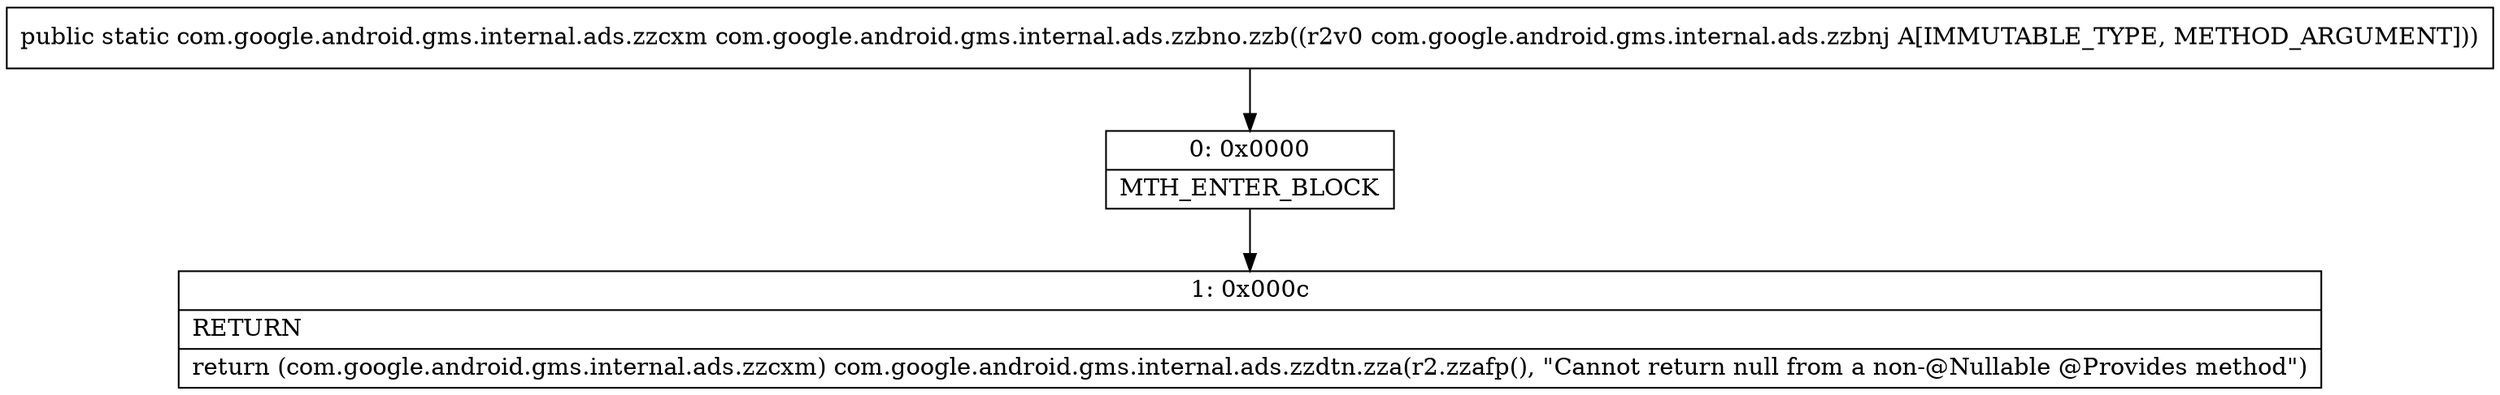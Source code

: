 digraph "CFG forcom.google.android.gms.internal.ads.zzbno.zzb(Lcom\/google\/android\/gms\/internal\/ads\/zzbnj;)Lcom\/google\/android\/gms\/internal\/ads\/zzcxm;" {
Node_0 [shape=record,label="{0\:\ 0x0000|MTH_ENTER_BLOCK\l}"];
Node_1 [shape=record,label="{1\:\ 0x000c|RETURN\l|return (com.google.android.gms.internal.ads.zzcxm) com.google.android.gms.internal.ads.zzdtn.zza(r2.zzafp(), \"Cannot return null from a non\-@Nullable @Provides method\")\l}"];
MethodNode[shape=record,label="{public static com.google.android.gms.internal.ads.zzcxm com.google.android.gms.internal.ads.zzbno.zzb((r2v0 com.google.android.gms.internal.ads.zzbnj A[IMMUTABLE_TYPE, METHOD_ARGUMENT])) }"];
MethodNode -> Node_0;
Node_0 -> Node_1;
}

